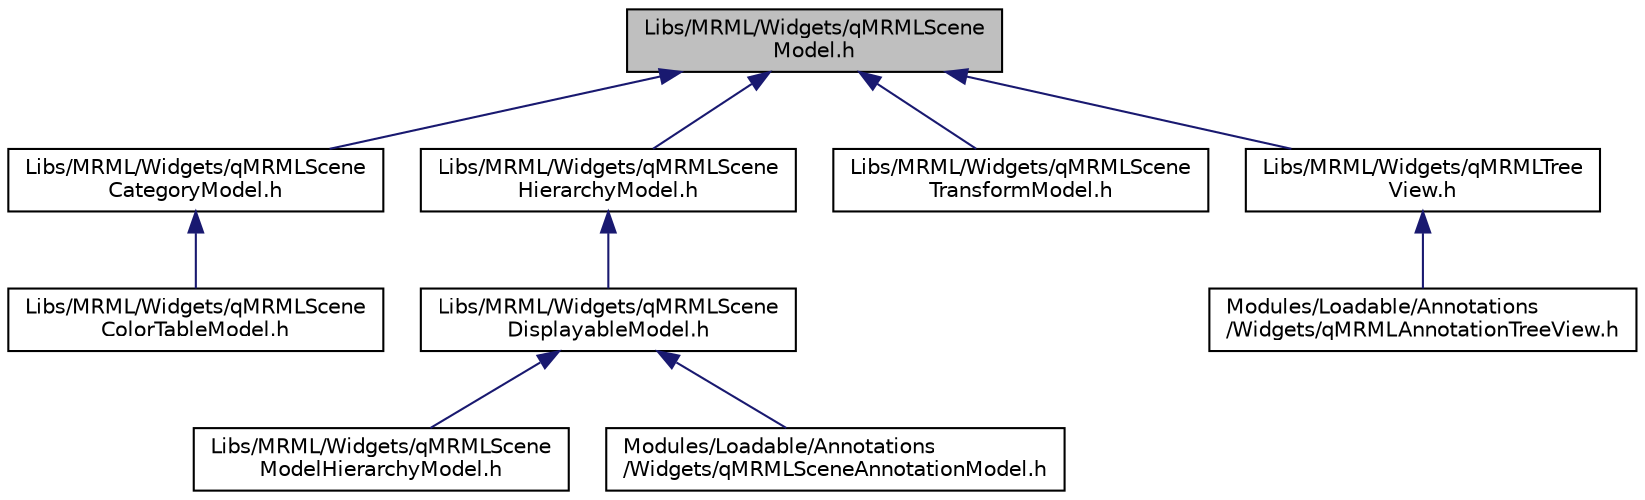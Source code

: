 digraph "Libs/MRML/Widgets/qMRMLSceneModel.h"
{
  bgcolor="transparent";
  edge [fontname="Helvetica",fontsize="10",labelfontname="Helvetica",labelfontsize="10"];
  node [fontname="Helvetica",fontsize="10",shape=record];
  Node5 [label="Libs/MRML/Widgets/qMRMLScene\lModel.h",height=0.2,width=0.4,color="black", fillcolor="grey75", style="filled", fontcolor="black"];
  Node5 -> Node6 [dir="back",color="midnightblue",fontsize="10",style="solid",fontname="Helvetica"];
  Node6 [label="Libs/MRML/Widgets/qMRMLScene\lCategoryModel.h",height=0.2,width=0.4,color="black",URL="$qMRMLSceneCategoryModel_8h.html"];
  Node6 -> Node7 [dir="back",color="midnightblue",fontsize="10",style="solid",fontname="Helvetica"];
  Node7 [label="Libs/MRML/Widgets/qMRMLScene\lColorTableModel.h",height=0.2,width=0.4,color="black",URL="$qMRMLSceneColorTableModel_8h.html"];
  Node5 -> Node8 [dir="back",color="midnightblue",fontsize="10",style="solid",fontname="Helvetica"];
  Node8 [label="Libs/MRML/Widgets/qMRMLScene\lHierarchyModel.h",height=0.2,width=0.4,color="black",URL="$qMRMLSceneHierarchyModel_8h.html"];
  Node8 -> Node9 [dir="back",color="midnightblue",fontsize="10",style="solid",fontname="Helvetica"];
  Node9 [label="Libs/MRML/Widgets/qMRMLScene\lDisplayableModel.h",height=0.2,width=0.4,color="black",URL="$qMRMLSceneDisplayableModel_8h.html"];
  Node9 -> Node10 [dir="back",color="midnightblue",fontsize="10",style="solid",fontname="Helvetica"];
  Node10 [label="Libs/MRML/Widgets/qMRMLScene\lModelHierarchyModel.h",height=0.2,width=0.4,color="black",URL="$qMRMLSceneModelHierarchyModel_8h.html"];
  Node9 -> Node11 [dir="back",color="midnightblue",fontsize="10",style="solid",fontname="Helvetica"];
  Node11 [label="Modules/Loadable/Annotations\l/Widgets/qMRMLSceneAnnotationModel.h",height=0.2,width=0.4,color="black",URL="$qMRMLSceneAnnotationModel_8h.html"];
  Node5 -> Node12 [dir="back",color="midnightblue",fontsize="10",style="solid",fontname="Helvetica"];
  Node12 [label="Libs/MRML/Widgets/qMRMLScene\lTransformModel.h",height=0.2,width=0.4,color="black",URL="$qMRMLSceneTransformModel_8h.html"];
  Node5 -> Node13 [dir="back",color="midnightblue",fontsize="10",style="solid",fontname="Helvetica"];
  Node13 [label="Libs/MRML/Widgets/qMRMLTree\lView.h",height=0.2,width=0.4,color="black",URL="$qMRMLTreeView_8h.html"];
  Node13 -> Node14 [dir="back",color="midnightblue",fontsize="10",style="solid",fontname="Helvetica"];
  Node14 [label="Modules/Loadable/Annotations\l/Widgets/qMRMLAnnotationTreeView.h",height=0.2,width=0.4,color="black",URL="$qMRMLAnnotationTreeView_8h.html"];
}

